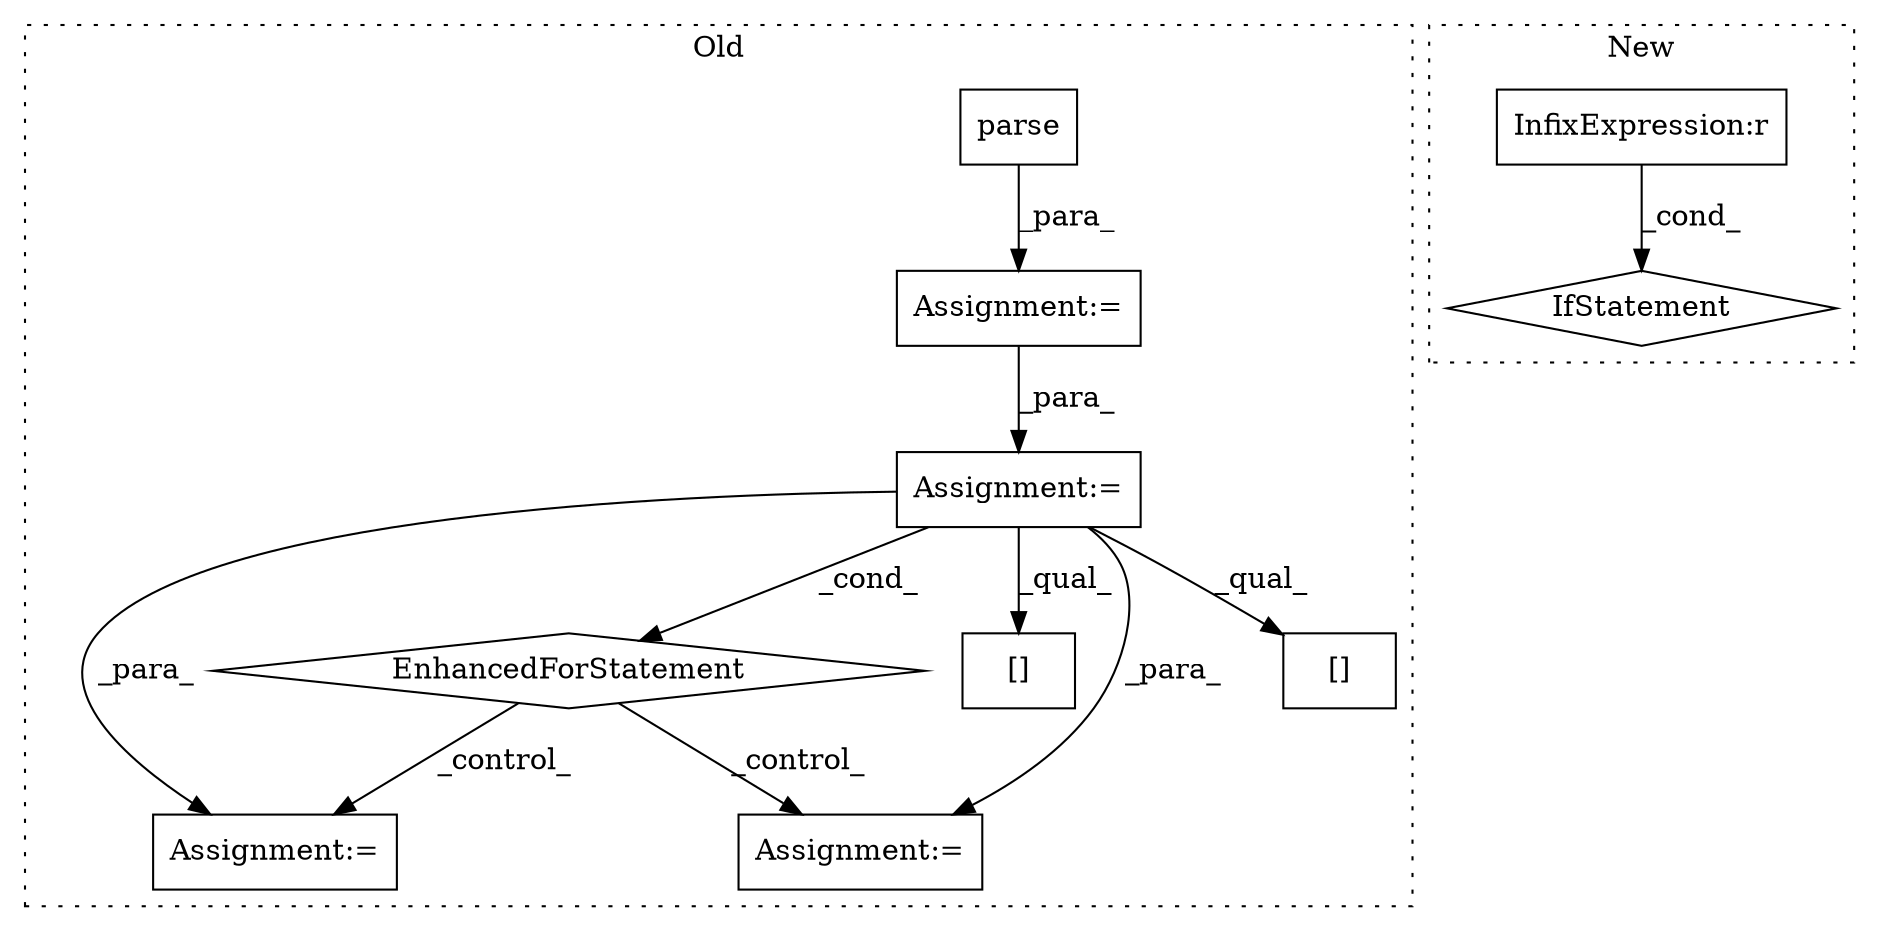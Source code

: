 digraph G {
subgraph cluster0 {
1 [label="parse" a="32" s="3245,3252" l="6,1" shape="box"];
3 [label="Assignment:=" a="7" s="3326,3397" l="57,2" shape="box"];
4 [label="Assignment:=" a="7" s="3265" l="1" shape="box"];
5 [label="EnhancedForStatement" a="70" s="3326,3397" l="57,2" shape="diamond"];
6 [label="Assignment:=" a="7" s="3504" l="1" shape="box"];
7 [label="[]" a="2" s="3421,3469" l="47,1" shape="box"];
9 [label="Assignment:=" a="7" s="3589" l="1" shape="box"];
10 [label="[]" a="2" s="3421,3455" l="33,1" shape="box"];
label = "Old";
style="dotted";
}
subgraph cluster1 {
2 [label="IfStatement" a="25" s="3272,3308" l="4,2" shape="diamond"];
8 [label="InfixExpression:r" a="27" s="3303" l="3" shape="box"];
label = "New";
style="dotted";
}
1 -> 4 [label="_para_"];
3 -> 10 [label="_qual_"];
3 -> 6 [label="_para_"];
3 -> 9 [label="_para_"];
3 -> 5 [label="_cond_"];
3 -> 7 [label="_qual_"];
4 -> 3 [label="_para_"];
5 -> 6 [label="_control_"];
5 -> 9 [label="_control_"];
8 -> 2 [label="_cond_"];
}